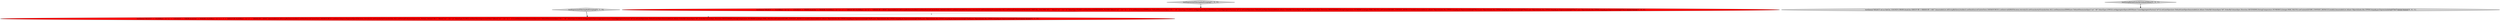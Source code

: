 digraph {
3 [style = filled, label = "testExpressionFilteringAndGrouping['0', '1', '0']", fillcolor = lightgray, shape = diamond image = "AAA0AAABBB2BBB"];
4 [style = filled, label = "testGroupByAndOrderByOrdinalOfAlias['0', '0', '1']", fillcolor = lightgray, shape = diamond image = "AAA0AAABBB3BBB"];
0 [style = filled, label = "testQuery(\"SELECT\" + \" FLOOR(m1 / 2) * 2,\" + \" COUNT(*)\" + \"FROM druid.foo\" + \"WHERE FLOOR(m1 / 2) * 2 > -1\" + \"GROUP BY FLOOR(m1 / 2) * 2\" + \"ORDER BY 1 DESC\",ImmutableList.of(GroupByQuery.builder().setDataSource(CalciteTests.DATASOURCE1).setInterval(QSS(Filtration.eternity())).setGranularity(Granularities.ALL).setVirtualColumns(EXPRESSION_VIRTUAL_COLUMN(\"d0:v\",\"(floor((\"m1\" / 2)) * 2)\",ValueType.FLOAT)).setDimFilter(EXPRESSION_FILTER(\"((floor((\"m1\" / 2)) * 2) > -1)\")).setDimensions(DIMS(new DefaultDimensionSpec(\"d0:v\",\"d0\",ValueType.FLOAT))).setAggregatorSpecs(AGGS(new CountAggregatorFactory(\"a0\"))).setLimitSpec(new DefaultLimitSpec(ImmutableList.of(new OrderByColumnSpec(\"d0\",OrderByColumnSpec.Direction.DESCENDING,StringComparators.NUMERIC)),Integer.MAX_VALUE)).setContext(QUERY_CONTEXT_DEFAULT).build()),ImmutableList.of(new Object((((edu.fdu.CPPDG.tinypdg.pe.ExpressionInfo@978e1d,new Object((((edu.fdu.CPPDG.tinypdg.pe.ExpressionInfo@978e22,new Object((((edu.fdu.CPPDG.tinypdg.pe.ExpressionInfo@978e27,new Object((((edu.fdu.CPPDG.tinypdg.pe.ExpressionInfo@978e2c))@@@3@@@['1', '0', '0']", fillcolor = red, shape = ellipse image = "AAA1AAABBB1BBB"];
1 [style = filled, label = "testExpressionFilteringAndGrouping['1', '0', '0']", fillcolor = lightgray, shape = diamond image = "AAA0AAABBB1BBB"];
5 [style = filled, label = "testQuery(\"SELECT cnt as theCnt, COUNT(*) FROM druid.foo GROUP BY 1 ORDER BY 1 ASC\",ImmutableList.of(GroupByQuery.builder().setDataSource(CalciteTests.DATASOURCE1).setInterval(QSS(Filtration.eternity())).setGranularity(Granularities.ALL).setDimensions(DIMS(new DefaultDimensionSpec(\"cnt\",\"d0\",ValueType.LONG))).setAggregatorSpecs(AGGS(new CountAggregatorFactory(\"a0\"))).setLimitSpec(new DefaultLimitSpec(ImmutableList.of(new OrderByColumnSpec(\"d0\",OrderByColumnSpec.Direction.ASCENDING,StringComparators.NUMERIC)),Integer.MAX_VALUE)).setContext(QUERY_CONTEXT_DEFAULT).build()),ImmutableList.of(new Object((((edu.fdu.CPPDG.tinypdg.pe.ExpressionInfo@978ef7))@@@3@@@['0', '0', '1']", fillcolor = lightgray, shape = ellipse image = "AAA0AAABBB3BBB"];
2 [style = filled, label = "testQuery(\"SELECT\" + \" FLOOR(m1 / 2) * 2,\" + \" COUNT(*)\" + \"FROM druid.foo\" + \"WHERE FLOOR(m1 / 2) * 2 > -1\" + \"GROUP BY FLOOR(m1 / 2) * 2\" + \"ORDER BY 1 DESC\",ImmutableList.of(GroupByQuery.builder().setDataSource(CalciteTests.DATASOURCE1).setInterval(querySegmentSpec(Filtration.eternity())).setGranularity(Granularities.ALL).setVirtualColumns(expression_Virtual_Column(\"d0:v\",\"(floor((\"m1\" / 2)) * 2)\",ValueType.FLOAT)).setDimFilter(expressionFilter(\"((floor((\"m1\" / 2)) * 2) > -1)\")).setDimensions(dimensionSpec(new DefaultDimensionSpec(\"d0:v\",\"d0\",ValueType.FLOAT))).setAggregatorSpecs(aggregators(new CountAggregatorFactory(\"a0\"))).setLimitSpec(new DefaultLimitSpec(ImmutableList.of(new OrderByColumnSpec(\"d0\",OrderByColumnSpec.Direction.DESCENDING,StringComparators.NUMERIC)),Integer.MAX_VALUE)).setContext(QUERY_CONTEXT_DEFAULT).build()),ImmutableList.of(new Object((((edu.fdu.CPPDG.tinypdg.pe.ExpressionInfo@978e95,new Object((((edu.fdu.CPPDG.tinypdg.pe.ExpressionInfo@978e9a,new Object((((edu.fdu.CPPDG.tinypdg.pe.ExpressionInfo@978e9f,new Object((((edu.fdu.CPPDG.tinypdg.pe.ExpressionInfo@978ea4))@@@3@@@['0', '1', '0']", fillcolor = red, shape = ellipse image = "AAA1AAABBB2BBB"];
0->2 [style = dashed, label="0"];
1->0 [style = bold, label=""];
4->5 [style = bold, label=""];
3->2 [style = bold, label=""];
}
